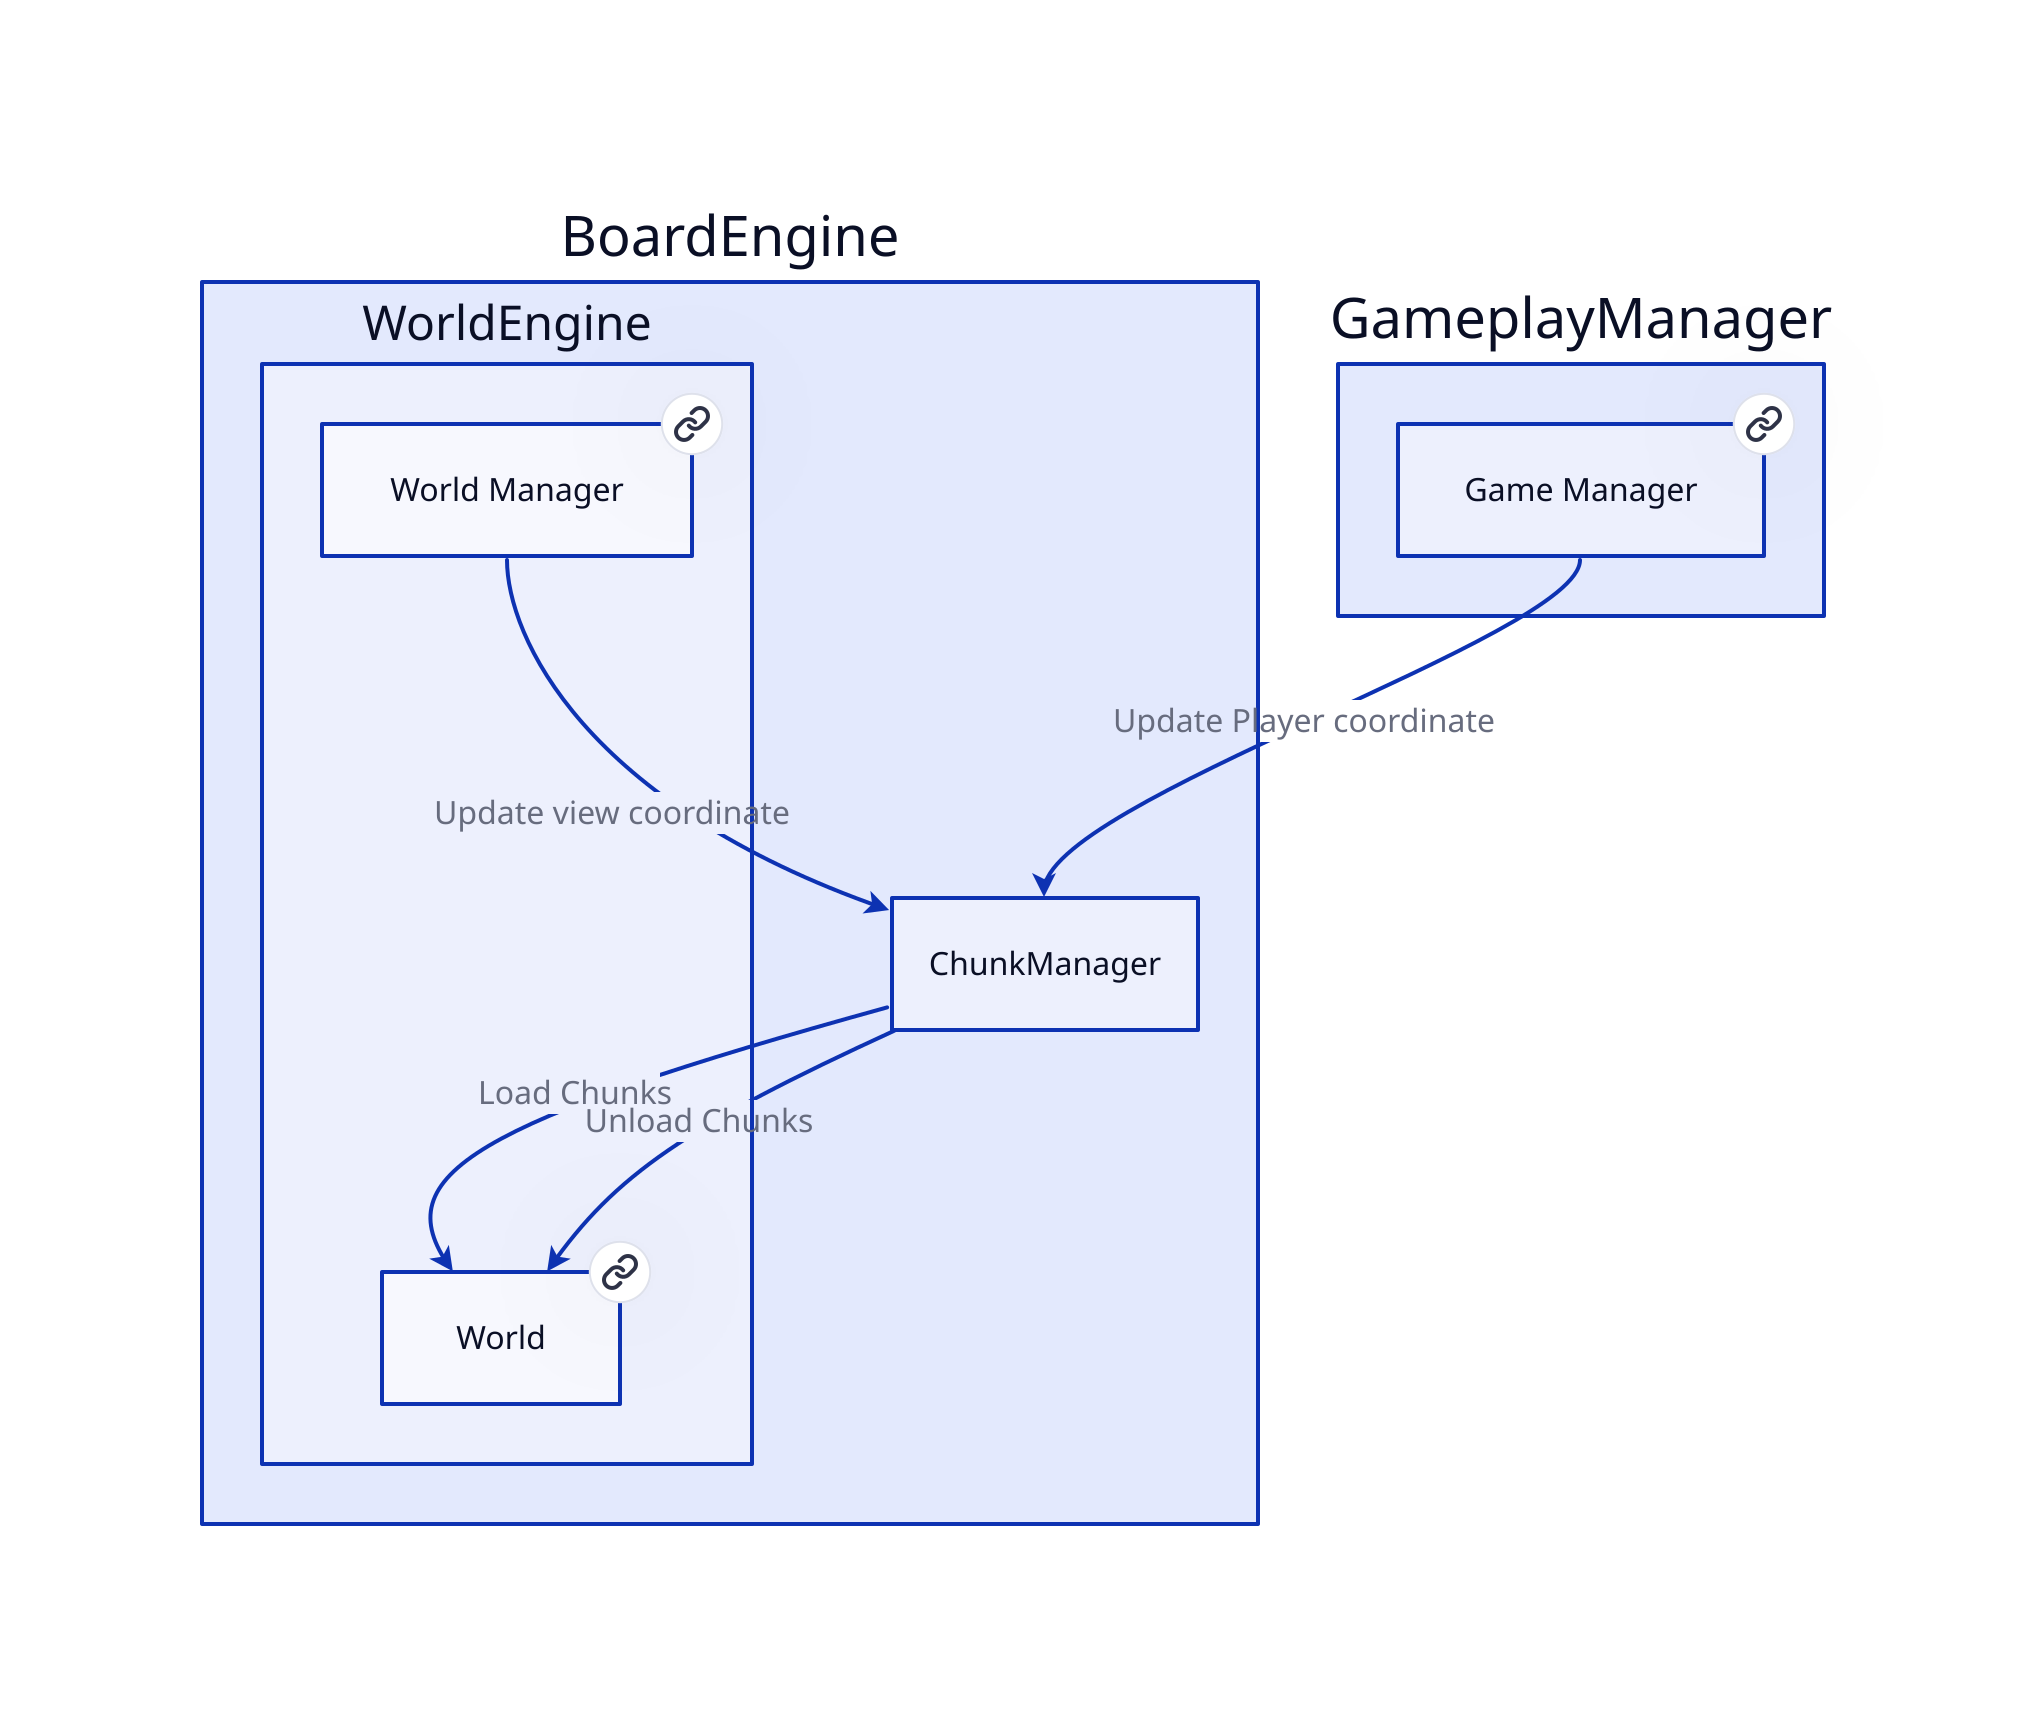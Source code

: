 # Nodes :
BoardEngine: {
    WorldEngine: {
        World: World {
           link: World
        }
        WorldManager: World Manager {
           link: WorldManager
        }
    }
}
GameplayManager: {
    GameManager: Game Manager {
       link: GameManager
    }
}

# Links :
BoardEngine.ChunkManager -> BoardEngine.WorldEngine.World: Load Chunks {
source-arrowhead: {}
target-arrowhead: {shape: arrow}
}
BoardEngine.ChunkManager -> BoardEngine.WorldEngine.World: Unload Chunks {
source-arrowhead: {}
target-arrowhead: {shape: arrow}
}
BoardEngine.WorldEngine.WorldManager -> BoardEngine.ChunkManager: Update view coordinate {
source-arrowhead: {}
target-arrowhead: {shape: arrow}
}
GameplayManager.GameManager -> BoardEngine.ChunkManager: Update Player coordinate {
source-arrowhead: {}
target-arrowhead: {shape: arrow}
}
